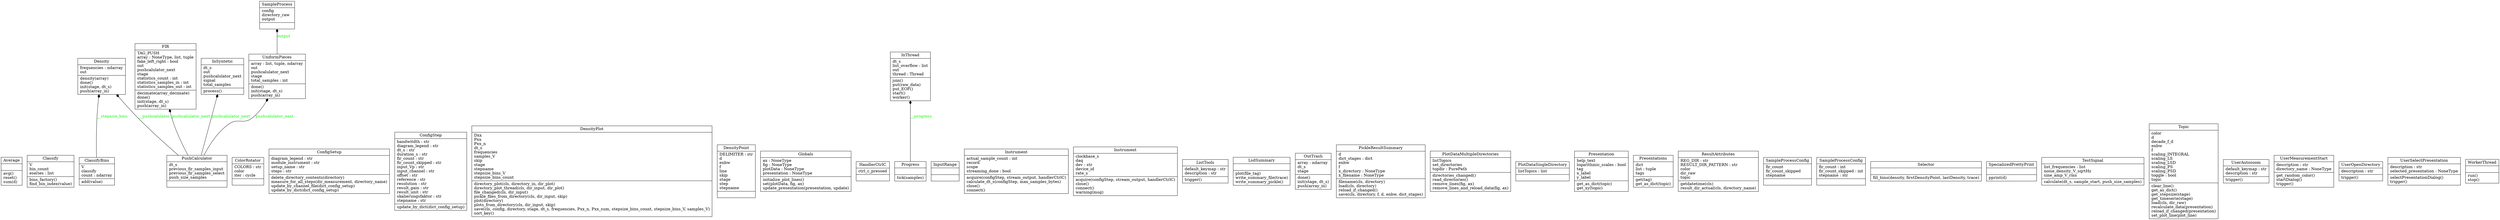 digraph "classes_pymeas2019_noise" {
charset="utf-8"
rankdir=BT
"0" [label="{Average|\l|avg()\lreset()\lsum(d)\l}", shape="record"];
"1" [label="{Classify|V\lbin_count\leseries : list\l|bins_factory()\lfind_bin_index(value)\l}", shape="record"];
"2" [label="{ClassifyBins|V\lclassify\lcount : ndarray\l|add(value)\l}", shape="record"];
"3" [label="{ColorRotator|COLORS : str\lcolor\liter : cycle\l|}", shape="record"];
"4" [label="{ConfigSetup|diagram_legend : str\lmodule_instrument : str\lsetup_name : str\lsteps : str\l|delete_directory_contents(directory)\lmeasure_for_all_steps(dir_measurement, directory_name)\lupdate_by_channel_file(dict_config_setup)\lupdate_by_dict(dict_config_setup)\l}", shape="record"];
"5" [label="{ConfigStep|bandwitdth : str\ldiagram_legend : str\ldt_s : str\lduration_s : str\lfir_count : str\lfir_count_skipped : str\linput_Vp : str\linput_channel : str\loffset : str\lreference : str\lresolution : str\lresult_gain : str\lresult_unit : str\lskalierungsfaktor : str\lstepname : str\l|update_by_dict(dict_config_setup)\l}", shape="record"];
"6" [label="{Density|frequencies : ndarray\lout\l|density(array)\ldone()\linit(stage, dt_s)\lpush(array_in)\l}", shape="record"];
"7" [label="{DensityPlot|Dxx\lPxx\lPxx_n\ldt_s\lfrequencies\lsamples_V\lskip\lstage\lstepname\lstepsize_bins_V\lstepsize_bins_count\l|directory_plot(cls, directory_in, dir_plot)\ldirectory_plot_thread(cls, dir_input, dir_plot)\lfile_changed(cls, dir_input)\lpickle_files_from_directory(cls, dir_input, skip)\lplot(directory)\lplots_from_directory(cls, dir_input, skip)\lsave(cls, config, directory, stage, dt_s, frequencies, Pxx_n, Pxx_sum, stepsize_bins_count, stepsize_bins_V, samples_V)\lsort_key()\l}", shape="record"];
"8" [label="{DensityPoint|DELIMITER : str\ld\lenbw\lf\lline\lskip\lstage\lstep\lstepname\l|}", shape="record"];
"9" [label="{FIR|TAG_PUSH\larray : NoneType, list, tuple\lfake_left_right : bool\lout\lpushcalulator_next\lstage\lstatistics_count : int\lstatistics_samples_in : int\lstatistics_samples_out : int\l|decimate(array_decimate)\ldone()\linit(stage, dt_s)\lpush(array_in)\l}", shape="record"];
"10" [label="{Globals|ax : NoneType\lfig : NoneType\lplotData : NoneType\lpresentation : NoneType\l|initialize_plot_lines()\lset(plotData, fig, ax)\lupdate_presentation(presentation, update)\l}", shape="record"];
"11" [label="{HandlerCtrlC|ctrl_c_pressed\l|}", shape="record"];
"12" [label="{InSyntetic|dt_s\lout\lpushcalulator_next\lsignal\ltotal_samples\l|process()\l}", shape="record"];
"13" [label="{InThread|dt_s\llist_overflow : list\lout\lthread : Thread\l|join()\lput(raw_data)\lput_EOF()\lstart()\lworker()\l}", shape="record"];
"14" [label="{InputRange|\l|}", shape="record"];
"15" [label="{Instrument|actual_sample_count : int\lrecord\lscope\lstreaming_done : bool\l|acquire(configStep, stream_output, handlerCtrlC)\lcalculate_dt_s(configStep, max_samples_bytes)\lclose()\lconnect()\l}", shape="record"];
"16" [label="{Instrument|clockbase_s\ldaq\ldev : str\ldevice_id\lrate_s\l|acquire(configStep, stream_output, handlerCtrlC)\lclose()\lconnect()\lwarning(msg)\l}", shape="record"];
"17" [label="{ListTools|default_keymap : str\ldescription : str\l|trigger()\l}", shape="record"];
"18" [label="{LsdSummary|\l|plot(file_tag)\lwrite_summary_file(trace)\lwrite_summary_pickle()\l}", shape="record"];
"19" [label="{OutTrash|array : ndarray\ldt_s\lstage\l|done()\linit(stage, dt_s)\lpush(array_in)\l}", shape="record"];
"20" [label="{PickleResultSummary|d\ldict_stages : dict\lenbw\lf\lx_directory : NoneType\lx_filename : NoneType\l|filename(cls, directory)\lload(cls, directory)\lreload_if_changed()\lsave(cls, directory, f, d, enbw, dict_stages)\l}", shape="record"];
"21" [label="{PlotDataMultipleDirectories|listTopics\lset_directories\ltopdir : PurePath\l|directories_changed()\lread_directories()\lremove_lines(fig, ax)\lremove_lines_and_reload_data(fig, ax)\l}", shape="record"];
"22" [label="{PlotDataSingleDirectory|listTopics : list\l|}", shape="record"];
"23" [label="{Presentation|help_text\llogarithmic_scales : bool\ltag\lx_label\ly_label\l|get_as_dict(topic)\lget_xy(topic)\l}", shape="record"];
"24" [label="{Presentations|dict\llist : tuple\ltags\l|get(tag)\lget_as_dict(topic)\l}", shape="record"];
"25" [label="{Progress|\l|tick(samples)\l}", shape="record"];
"26" [label="{PushCalculator|dt_s\lprevious_fir_samples_input\lprevious_fir_samples_select\lpush_size_samples\l|}", shape="record"];
"27" [label="{ResultAttributes|REG_DIR : str\lRESULT_DIR_PATTERN : str\lcolor\ldir_raw\ltopic\l|getdatetime(cls)\lresult_dir_actual(cls, directory_name)\l}", shape="record"];
"28" [label="{SampleProcess|config\ldirectory_raw\loutput\l|}", shape="record"];
"29" [label="{SampleProcessConfig|fir_count\lfir_count_skipped\lstepname\l|}", shape="record"];
"30" [label="{SampleProcessConfig|fir_count : int\lfir_count_skipped : int\lstepname : str\l|}", shape="record"];
"31" [label="{Selector|\l|fill_bins(density, firstDensityPoint, lastDensity, trace)\l}", shape="record"];
"32" [label="{SpecializedPrettyPrint|\l|pprint(d)\l}", shape="record"];
"33" [label="{TestSignal|list_frequencies : list\lnoise_density_V_sqrtHz\lsine_amp_V_rms\l|calculate(dt_s, sample_start, push_size_samples)\l}", shape="record"];
"34" [label="{Topic|color\ld\ldecade_f_d\lenbw\lf\lscaling_INTEGRAL\lscaling_LS\lscaling_LSD\lscaling_PS\lscaling_PSD\ltoggle : bool\ltopic\l|clear_line()\lget_as_dict()\lget_stepsize(stage)\lget_timeserie(stage)\lload(cls, dir_raw)\lrecalculate_data(presentation)\lreload_if_changed(presentation)\lset_plot_line(plot_line)\l}", shape="record"];
"35" [label="{UniformPieces|array : list, tuple, ndarray\lout\lpushcalulator_next\lstage\ltotal_samples : int\l|done()\linit(stage, dt_s)\lpush(array_in)\l}", shape="record"];
"36" [label="{UserAutozoom|default_keymap : str\ldescription : str\l|trigger()\l}", shape="record"];
"37" [label="{UserMeasurementStart|description : str\ldirectory_name : NoneType\l|get_random_color()\lstartDialog()\ltrigger()\l}", shape="record"];
"38" [label="{UserOpenDirectory|description : str\l|trigger()\l}", shape="record"];
"39" [label="{UserSelectPresentation|description : str\lselected_presentation : NoneType\l|selectPresentationDialog()\ltrigger()\l}", shape="record"];
"40" [label="{WorkerThread|\l|run()\lstop()\l}", shape="record"];
"2" -> "6" [arrowhead="diamond", arrowtail="none", fontcolor="green", label="__stepsize_bins", style="solid"];
"25" -> "13" [arrowhead="diamond", arrowtail="none", fontcolor="green", label="__progress", style="solid"];
"26" -> "6" [arrowhead="diamond", arrowtail="none", fontcolor="green", label="__pushcalulator", style="solid"];
"26" -> "9" [arrowhead="diamond", arrowtail="none", fontcolor="green", label="pushcalulator_next", style="solid"];
"26" -> "12" [arrowhead="diamond", arrowtail="none", fontcolor="green", label="pushcalulator_next", style="solid"];
"26" -> "35" [arrowhead="diamond", arrowtail="none", fontcolor="green", label="pushcalulator_next", style="solid"];
"35" -> "28" [arrowhead="diamond", arrowtail="none", fontcolor="green", label="output", style="solid"];
}
